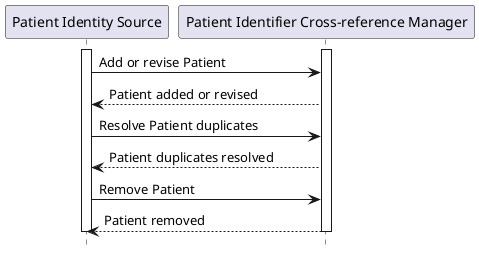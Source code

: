 @startuml
hide footbox
participant "Patient Identity Source" as PatientIdentitySource
participant "Patient Identifier Cross-reference Manager" as PatientIdentifierCrossReferenceManager
activate "PatientIdentitySource"
activate "PatientIdentifierCrossReferenceManager"
"PatientIdentitySource" -> "PatientIdentifierCrossReferenceManager" : Add or revise Patient
"PatientIdentifierCrossReferenceManager" --> "PatientIdentitySource" : Patient added or revised
"PatientIdentitySource" -> "PatientIdentifierCrossReferenceManager" : Resolve Patient duplicates
"PatientIdentifierCrossReferenceManager" --> "PatientIdentitySource" : Patient duplicates resolved
"PatientIdentitySource" -> "PatientIdentifierCrossReferenceManager" : Remove Patient
"PatientIdentifierCrossReferenceManager" --> "PatientIdentitySource" : Patient removed
deactivate "PatientIdentitySource"
deactivate "PatientIdentifierCrossReferenceManager"
@enduml
